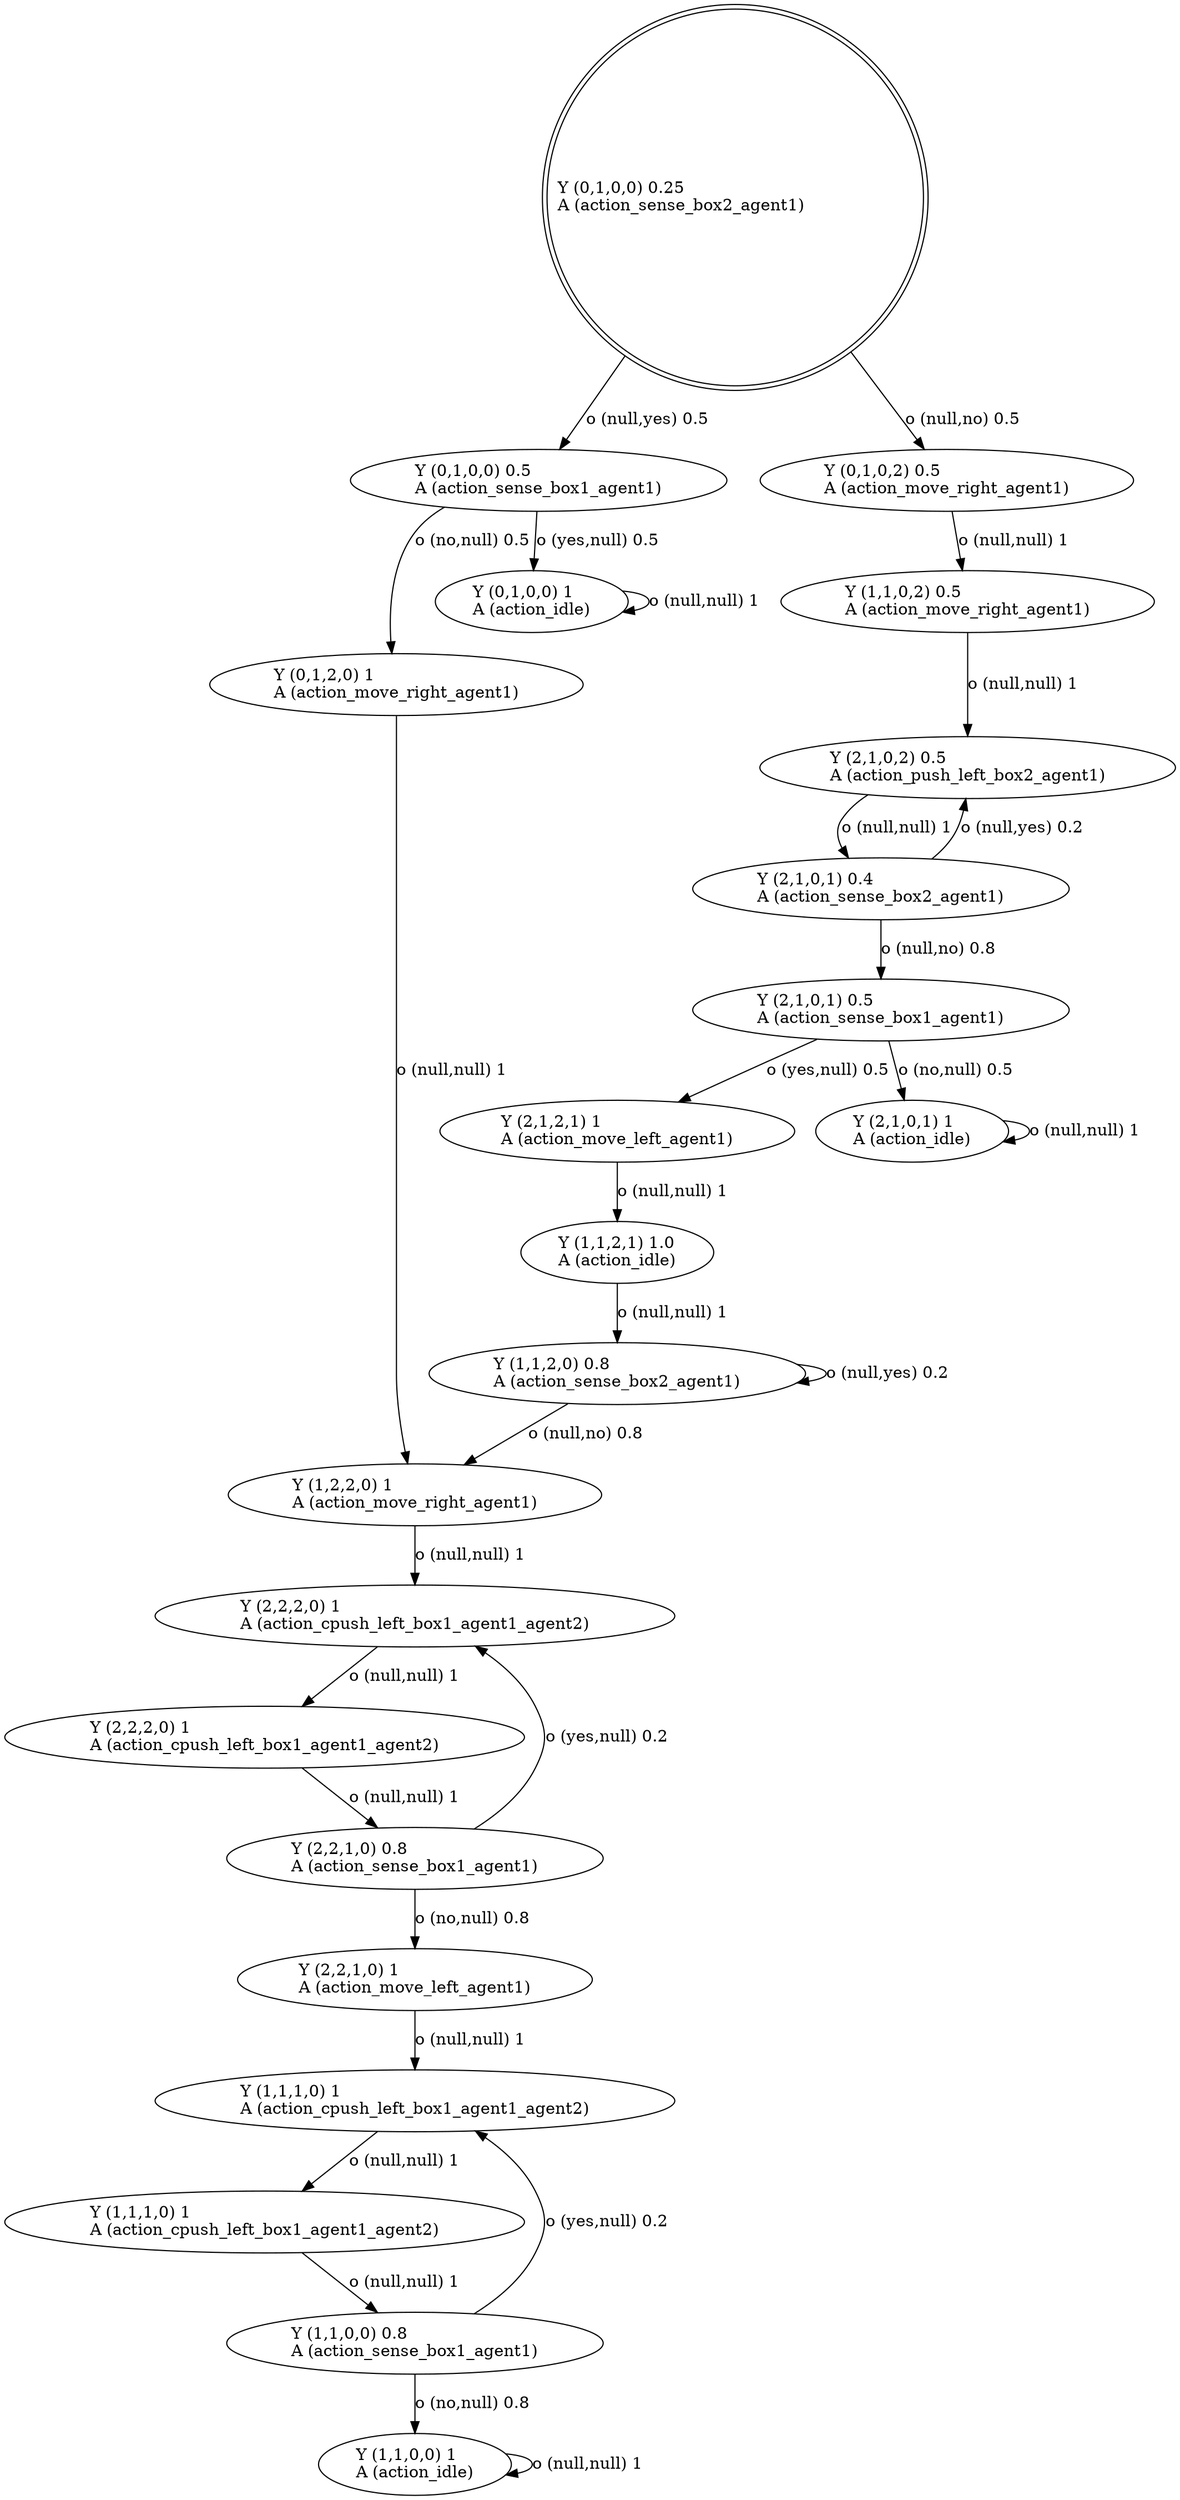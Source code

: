 digraph "G" {
root [label="Y (0,1,0,0) 0.25\lA (action_sense_box2_agent1)\l", labeljust="l", shape=doublecircle];
x0row63 [label="Y (2,1,0,1) 0.5\lA (action_sense_box1_agent1)\l"];
x0row64 [label="Y (2,1,2,1) 1\lA (action_move_left_agent1)\l"];
x0row71 [label="Y (1,1,2,1) 1.0\lA (action_idle)\l"];
x0row74 [label="Y (1,1,2,0) 0.8\lA (action_sense_box2_agent1)\l"];
x0row10 [label="Y (0,1,2,0) 1\lA (action_move_right_agent1)\l"];
x0row13 [label="Y (1,1,0,0) 1\lA (action_idle)\l"];
x0row21 [label="Y (1,2,2,0) 1\lA (action_move_right_agent1)\l"];
x0row22 [label="Y (2,2,2,0) 1\lA (action_cpush_left_box1_agent1_agent2)\l"];
x0row23 [label="Y (2,2,1,0) 0.8\lA (action_sense_box1_agent1)\l"];
x0row24 [label="Y (2,2,1,0) 1\lA (action_move_left_agent1)\l"];
x0row31 [label="Y (1,1,1,0) 1\lA (action_cpush_left_box1_agent1_agent2)\l"];
x0row32 [label="Y (1,1,0,0) 0.8\lA (action_sense_box1_agent1)\l"];
x0row65 [label="Y (2,1,0,1) 1\lA (action_idle)\l"];
x0row43 [label="Y (1,1,0,2) 0.5\lA (action_move_right_agent1)\l"];
x0row48 [label="Y (2,1,0,2) 0.5\lA (action_push_left_box2_agent1)\l"];
x0row53 [label="Y (2,1,0,1) 0.4\lA (action_sense_box2_agent1)\l"];
x0row6 [label="Y (0,1,0,0) 0.5\lA (action_sense_box1_agent1)\l"];
x0row7 [label="Y (0,1,0,2) 0.5\lA (action_move_right_agent1)\l"];
x0row9 [label="Y (0,1,0,0) 1\lA (action_idle)\l"];
x0row22_repeat_1 [label="Y (2,2,2,0) 1\lA (action_cpush_left_box1_agent1_agent2)\l"];
x0row31_repeat_1 [label="Y (1,1,1,0) 1\lA (action_cpush_left_box1_agent1_agent2)\l"];
root -> x0row6  [key=0, label="o (null,yes) 0.5\l"];
root -> x0row7  [key=0, label="o (null,no) 0.5\l"];
x0row63 -> x0row64  [key=0, label="o (yes,null) 0.5\l"];
x0row63 -> x0row65  [key=0, label="o (no,null) 0.5\l"];
x0row64 -> x0row71  [key=0, label="o (null,null) 1\l"];
x0row71 -> x0row74  [key=0, label="o (null,null) 1\l"];
x0row74 -> x0row21  [key=0, label="o (null,no) 0.8\l"];
x0row74 -> x0row74  [key=0, label="o (null,yes) 0.2\l"];
x0row10 -> x0row21  [key=0, label="o (null,null) 1\l"];
x0row13 -> x0row13  [key=0, label="o (null,null) 1\l"];
x0row21 -> x0row22  [key=0, label="o (null,null) 1\l"];
x0row22 -> x0row22_repeat_1  [key=0, label="o (null,null) 1\l"];
x0row23 -> x0row22  [key=0, label="o (yes,null) 0.2\l"];
x0row23 -> x0row24  [key=0, label="o (no,null) 0.8\l"];
x0row24 -> x0row31  [key=0, label="o (null,null) 1\l"];
x0row31 -> x0row31_repeat_1  [key=0, label="o (null,null) 1\l"];
x0row32 -> x0row31  [key=0, label="o (yes,null) 0.2\l"];
x0row32 -> x0row13  [key=0, label="o (no,null) 0.8\l"];
x0row65 -> x0row65  [key=0, label="o (null,null) 1\l"];
x0row43 -> x0row48  [key=0, label="o (null,null) 1\l"];
x0row48 -> x0row53  [key=0, label="o (null,null) 1\l"];
x0row53 -> x0row48  [key=0, label="o (null,yes) 0.2\l"];
x0row53 -> x0row63  [key=0, label="o (null,no) 0.8\l"];
x0row6 -> x0row9  [key=0, label="o (yes,null) 0.5\l"];
x0row6 -> x0row10  [key=0, label="o (no,null) 0.5\l"];
x0row7 -> x0row43  [key=0, label="o (null,null) 1\l"];
x0row9 -> x0row9  [key=0, label="o (null,null) 1\l"];
x0row22_repeat_1 -> x0row23  [key=0, label="o (null,null) 1\l"];
x0row31_repeat_1 -> x0row32  [key=0, label="o (null,null) 1\l"];
}
